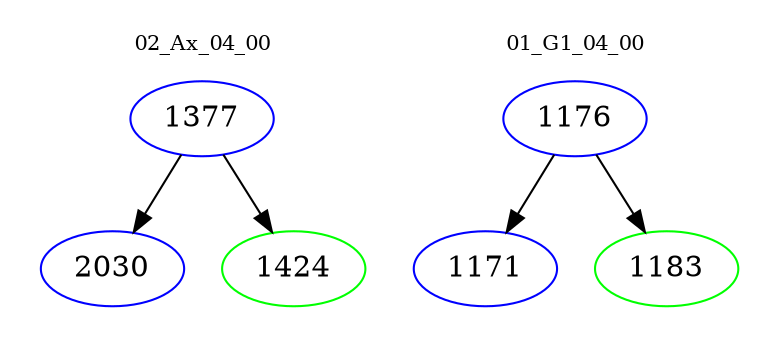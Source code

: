 digraph{
subgraph cluster_0 {
color = white
label = "02_Ax_04_00";
fontsize=10;
T0_1377 [label="1377", color="blue"]
T0_1377 -> T0_2030 [color="black"]
T0_2030 [label="2030", color="blue"]
T0_1377 -> T0_1424 [color="black"]
T0_1424 [label="1424", color="green"]
}
subgraph cluster_1 {
color = white
label = "01_G1_04_00";
fontsize=10;
T1_1176 [label="1176", color="blue"]
T1_1176 -> T1_1171 [color="black"]
T1_1171 [label="1171", color="blue"]
T1_1176 -> T1_1183 [color="black"]
T1_1183 [label="1183", color="green"]
}
}
